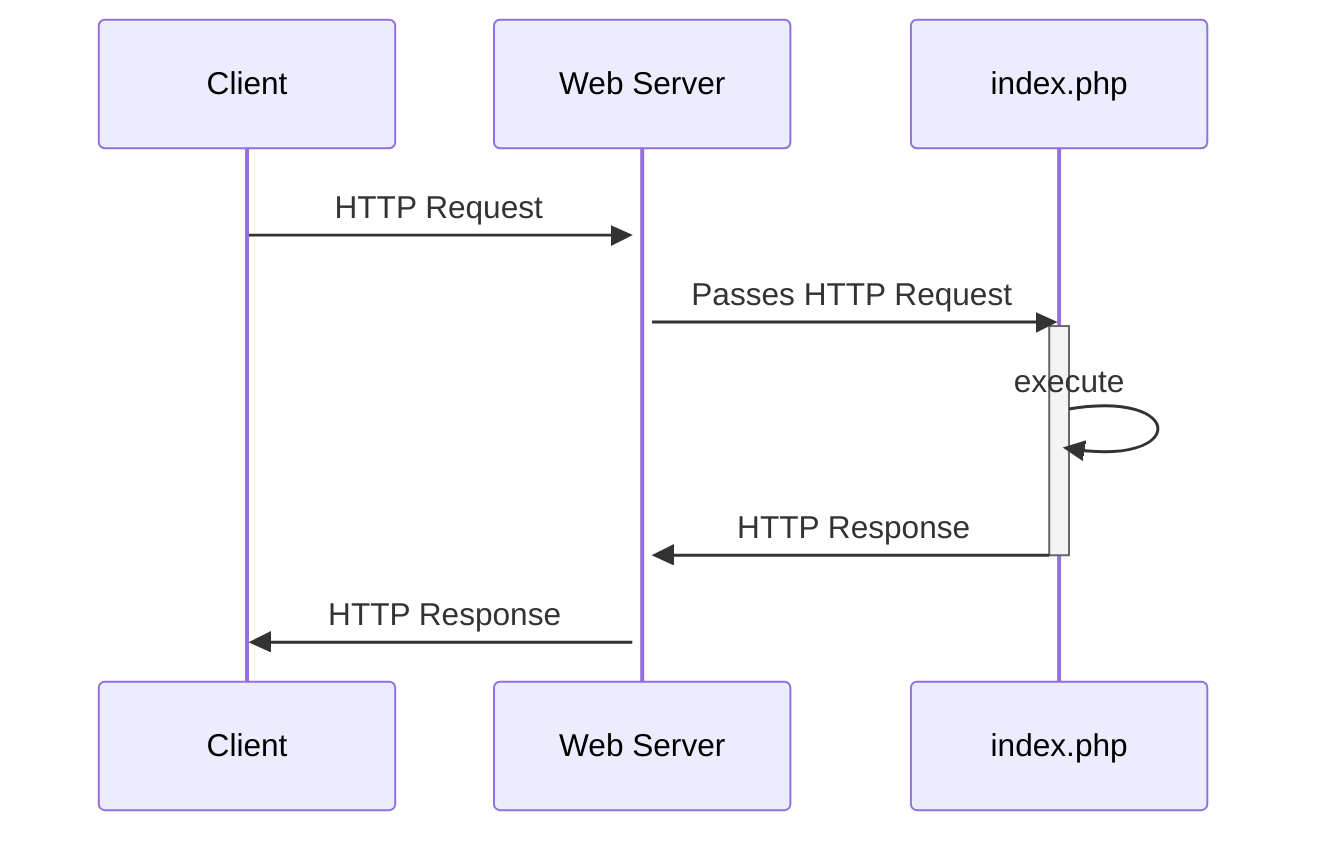 sequenceDiagram
    participant Client
    participant WebServer as Web Server
    participant index.php
    activate WebServer
    Client->>WebServer: HTTP Request
    WebServer->>index.php: Passes HTTP Request
    activate index.php
    index.php->>index.php: execute
    index.php->>WebServer: HTTP Response
    deactivate index.php
    WebServer->>Client: HTTP Response
